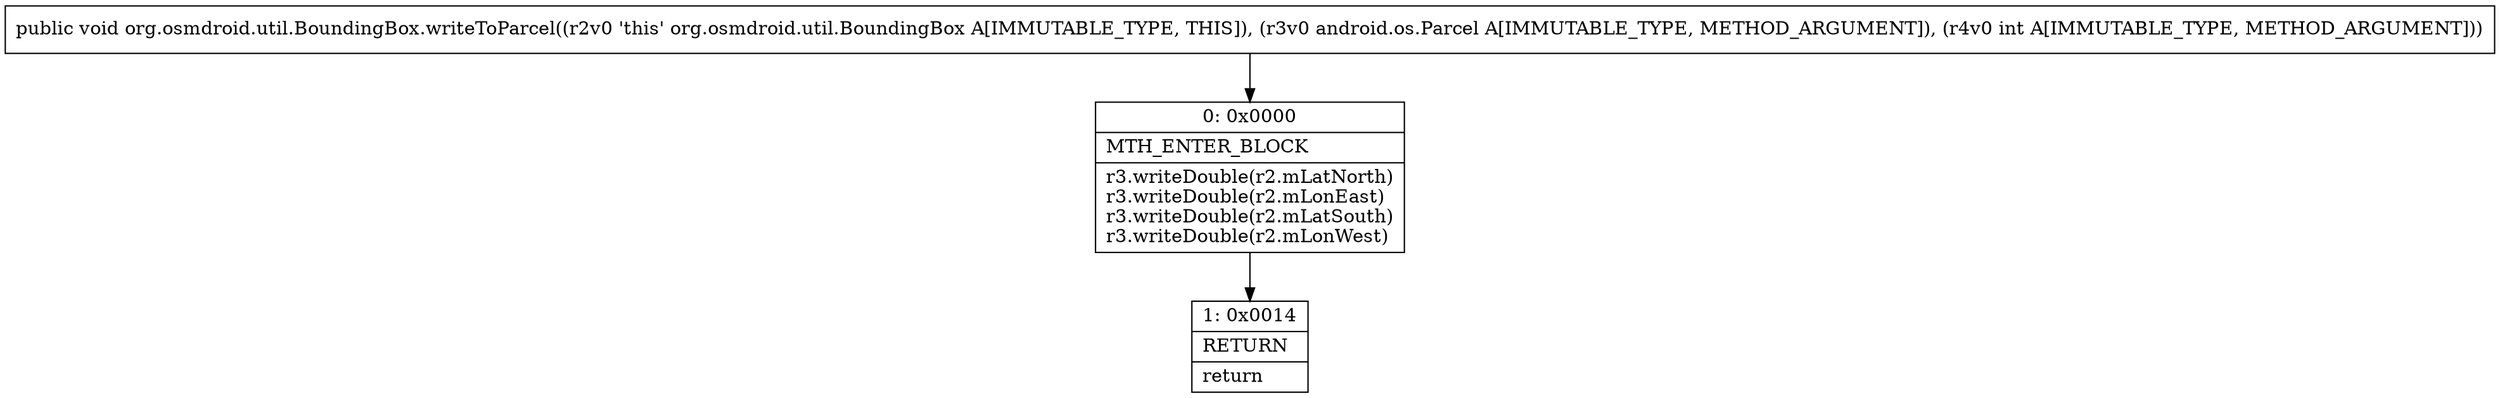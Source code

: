 digraph "CFG fororg.osmdroid.util.BoundingBox.writeToParcel(Landroid\/os\/Parcel;I)V" {
Node_0 [shape=record,label="{0\:\ 0x0000|MTH_ENTER_BLOCK\l|r3.writeDouble(r2.mLatNorth)\lr3.writeDouble(r2.mLonEast)\lr3.writeDouble(r2.mLatSouth)\lr3.writeDouble(r2.mLonWest)\l}"];
Node_1 [shape=record,label="{1\:\ 0x0014|RETURN\l|return\l}"];
MethodNode[shape=record,label="{public void org.osmdroid.util.BoundingBox.writeToParcel((r2v0 'this' org.osmdroid.util.BoundingBox A[IMMUTABLE_TYPE, THIS]), (r3v0 android.os.Parcel A[IMMUTABLE_TYPE, METHOD_ARGUMENT]), (r4v0 int A[IMMUTABLE_TYPE, METHOD_ARGUMENT])) }"];
MethodNode -> Node_0;
Node_0 -> Node_1;
}

